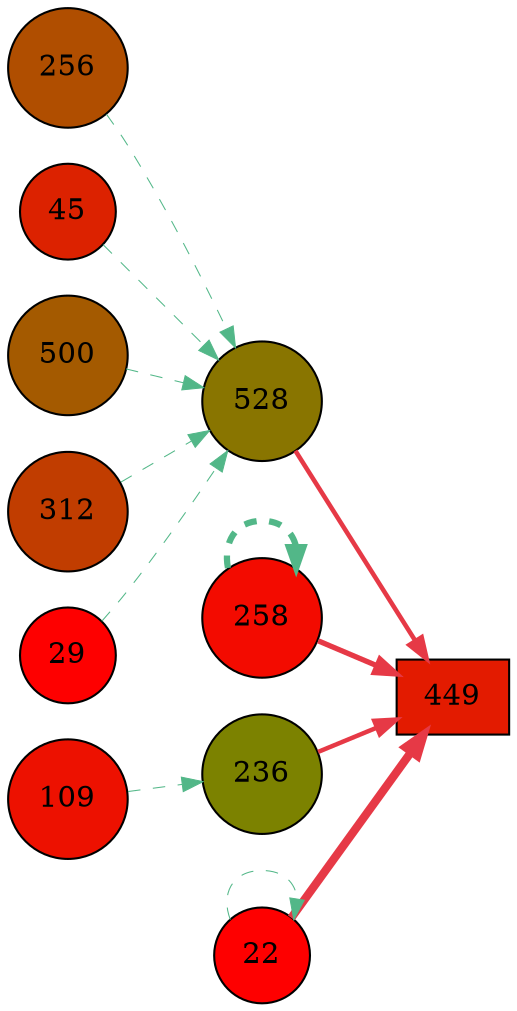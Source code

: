 digraph G{
rankdir=LR;
256 [style=filled, shape=circle, fillcolor="#b04e00", label="256"];
449 [style=filled, shape=box, fillcolor="#e31b00", label="449"];
258 [style=filled, shape=circle, fillcolor="#f30b00", label="258"];
236 [style=filled, shape=circle, fillcolor="#7c8200", label="236"];
45 [style=filled, shape=circle, fillcolor="#dc2200", label="45"];
109 [style=filled, shape=circle, fillcolor="#ed1100", label="109"];
528 [style=filled, shape=circle, fillcolor="#897500", label="528"];
500 [style=filled, shape=circle, fillcolor="#a45a00", label="500"];
22 [style=filled, shape=circle, fillcolor="#fe0000", label="22"];
312 [style=filled, shape=circle, fillcolor="#c13d00", label="312"];
29 [style=filled, shape=circle, fillcolor="#fe0000", label="29"];
22 -> 449 [color="#e63946",penwidth=4.00];
258 -> 449 [color="#e63946",penwidth=2.56];
528 -> 449 [color="#e63946",penwidth=2.19];
236 -> 449 [color="#e63946",penwidth=2.15];
256 -> 528 [color="#52b788",style=dashed,penwidth=0.50];
312 -> 528 [color="#52b788",style=dashed,penwidth=0.50];
45 -> 528 [color="#52b788",style=dashed,penwidth=0.50];
500 -> 528 [color="#52b788",style=dashed,penwidth=0.50];
29 -> 528 [color="#52b788",style=dashed,penwidth=0.50];
258 -> 258 [color="#52b788",style=dashed,penwidth=3.00];
109 -> 236 [color="#52b788",style=dashed,penwidth=0.50];
22 -> 22 [color="#52b788",style=dashed,penwidth=0.50];
}